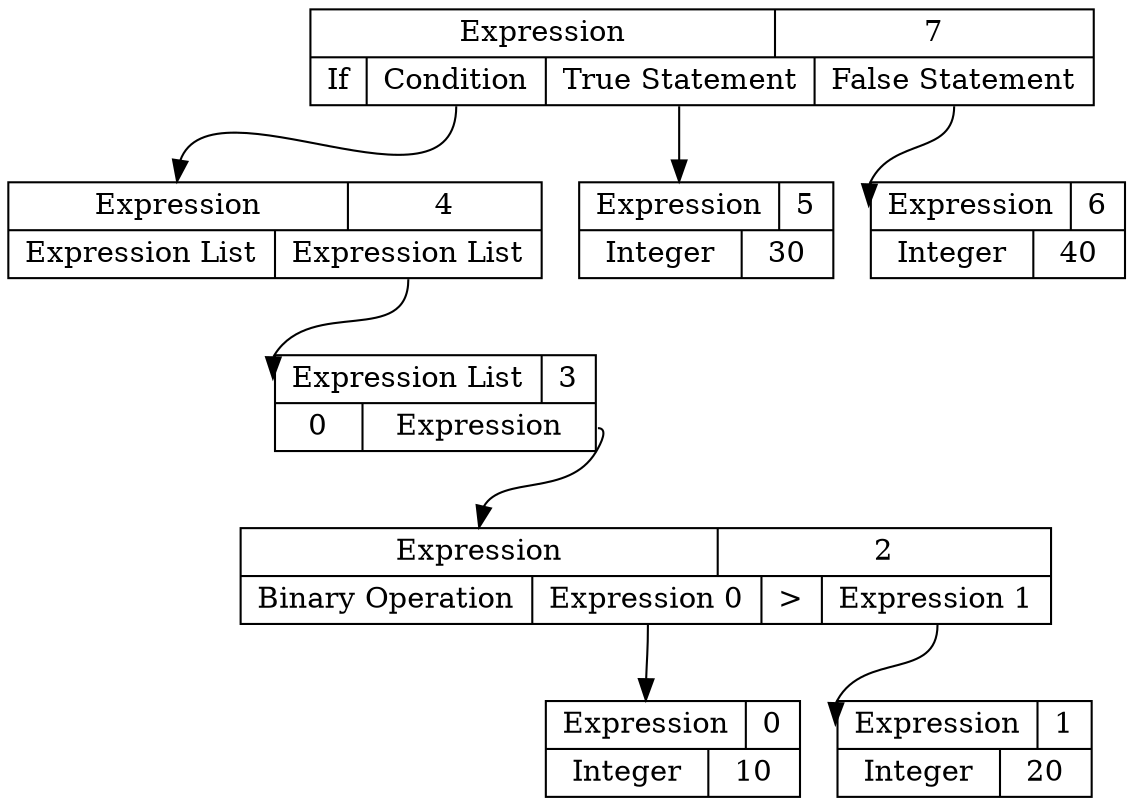 digraph ast {
7 [shape=record, label="{ { <ptr> Expression | 7 } |{ If | <cond> Condition | <tstmt> True Statement | <fstmt> False Statement } } "];
4 [shape=record, label="{ { <ptr> Expression | 4 } |{ Expression List | <explist> Expression List} }"];
2 [shape=record, label="{ { <ptr> Expression | 2 } |{ Binary Operation | <exp0> Expression 0 | \> | <exp1> Expression 1} }"];
0 [shape=record, label="{ { <ptr> Expression | 0 } |{ Integer | 10 } }"];
2:exp0 -> 0:ptr
1 [shape=record, label="{ { <ptr> Expression | 1 } |{ Integer | 20 } }"];
2:exp1 -> 1:ptr
3:pos0 -> 2:ptr;
3 [shape=record, label="{ { <ptr> Expression List | 3 } | { 0 | <pos0> Expression } }"];
4:explist -> 3:ptr
7:cond -> 4:ptr
5 [shape=record, label="{ { <ptr> Expression | 5 } |{ Integer | 30 } }"];
7:tstmt -> 5:ptr
6 [shape=record, label="{ { <ptr> Expression | 6 } |{ Integer | 40 } }"];
7:fstmt -> 6:ptr
}
